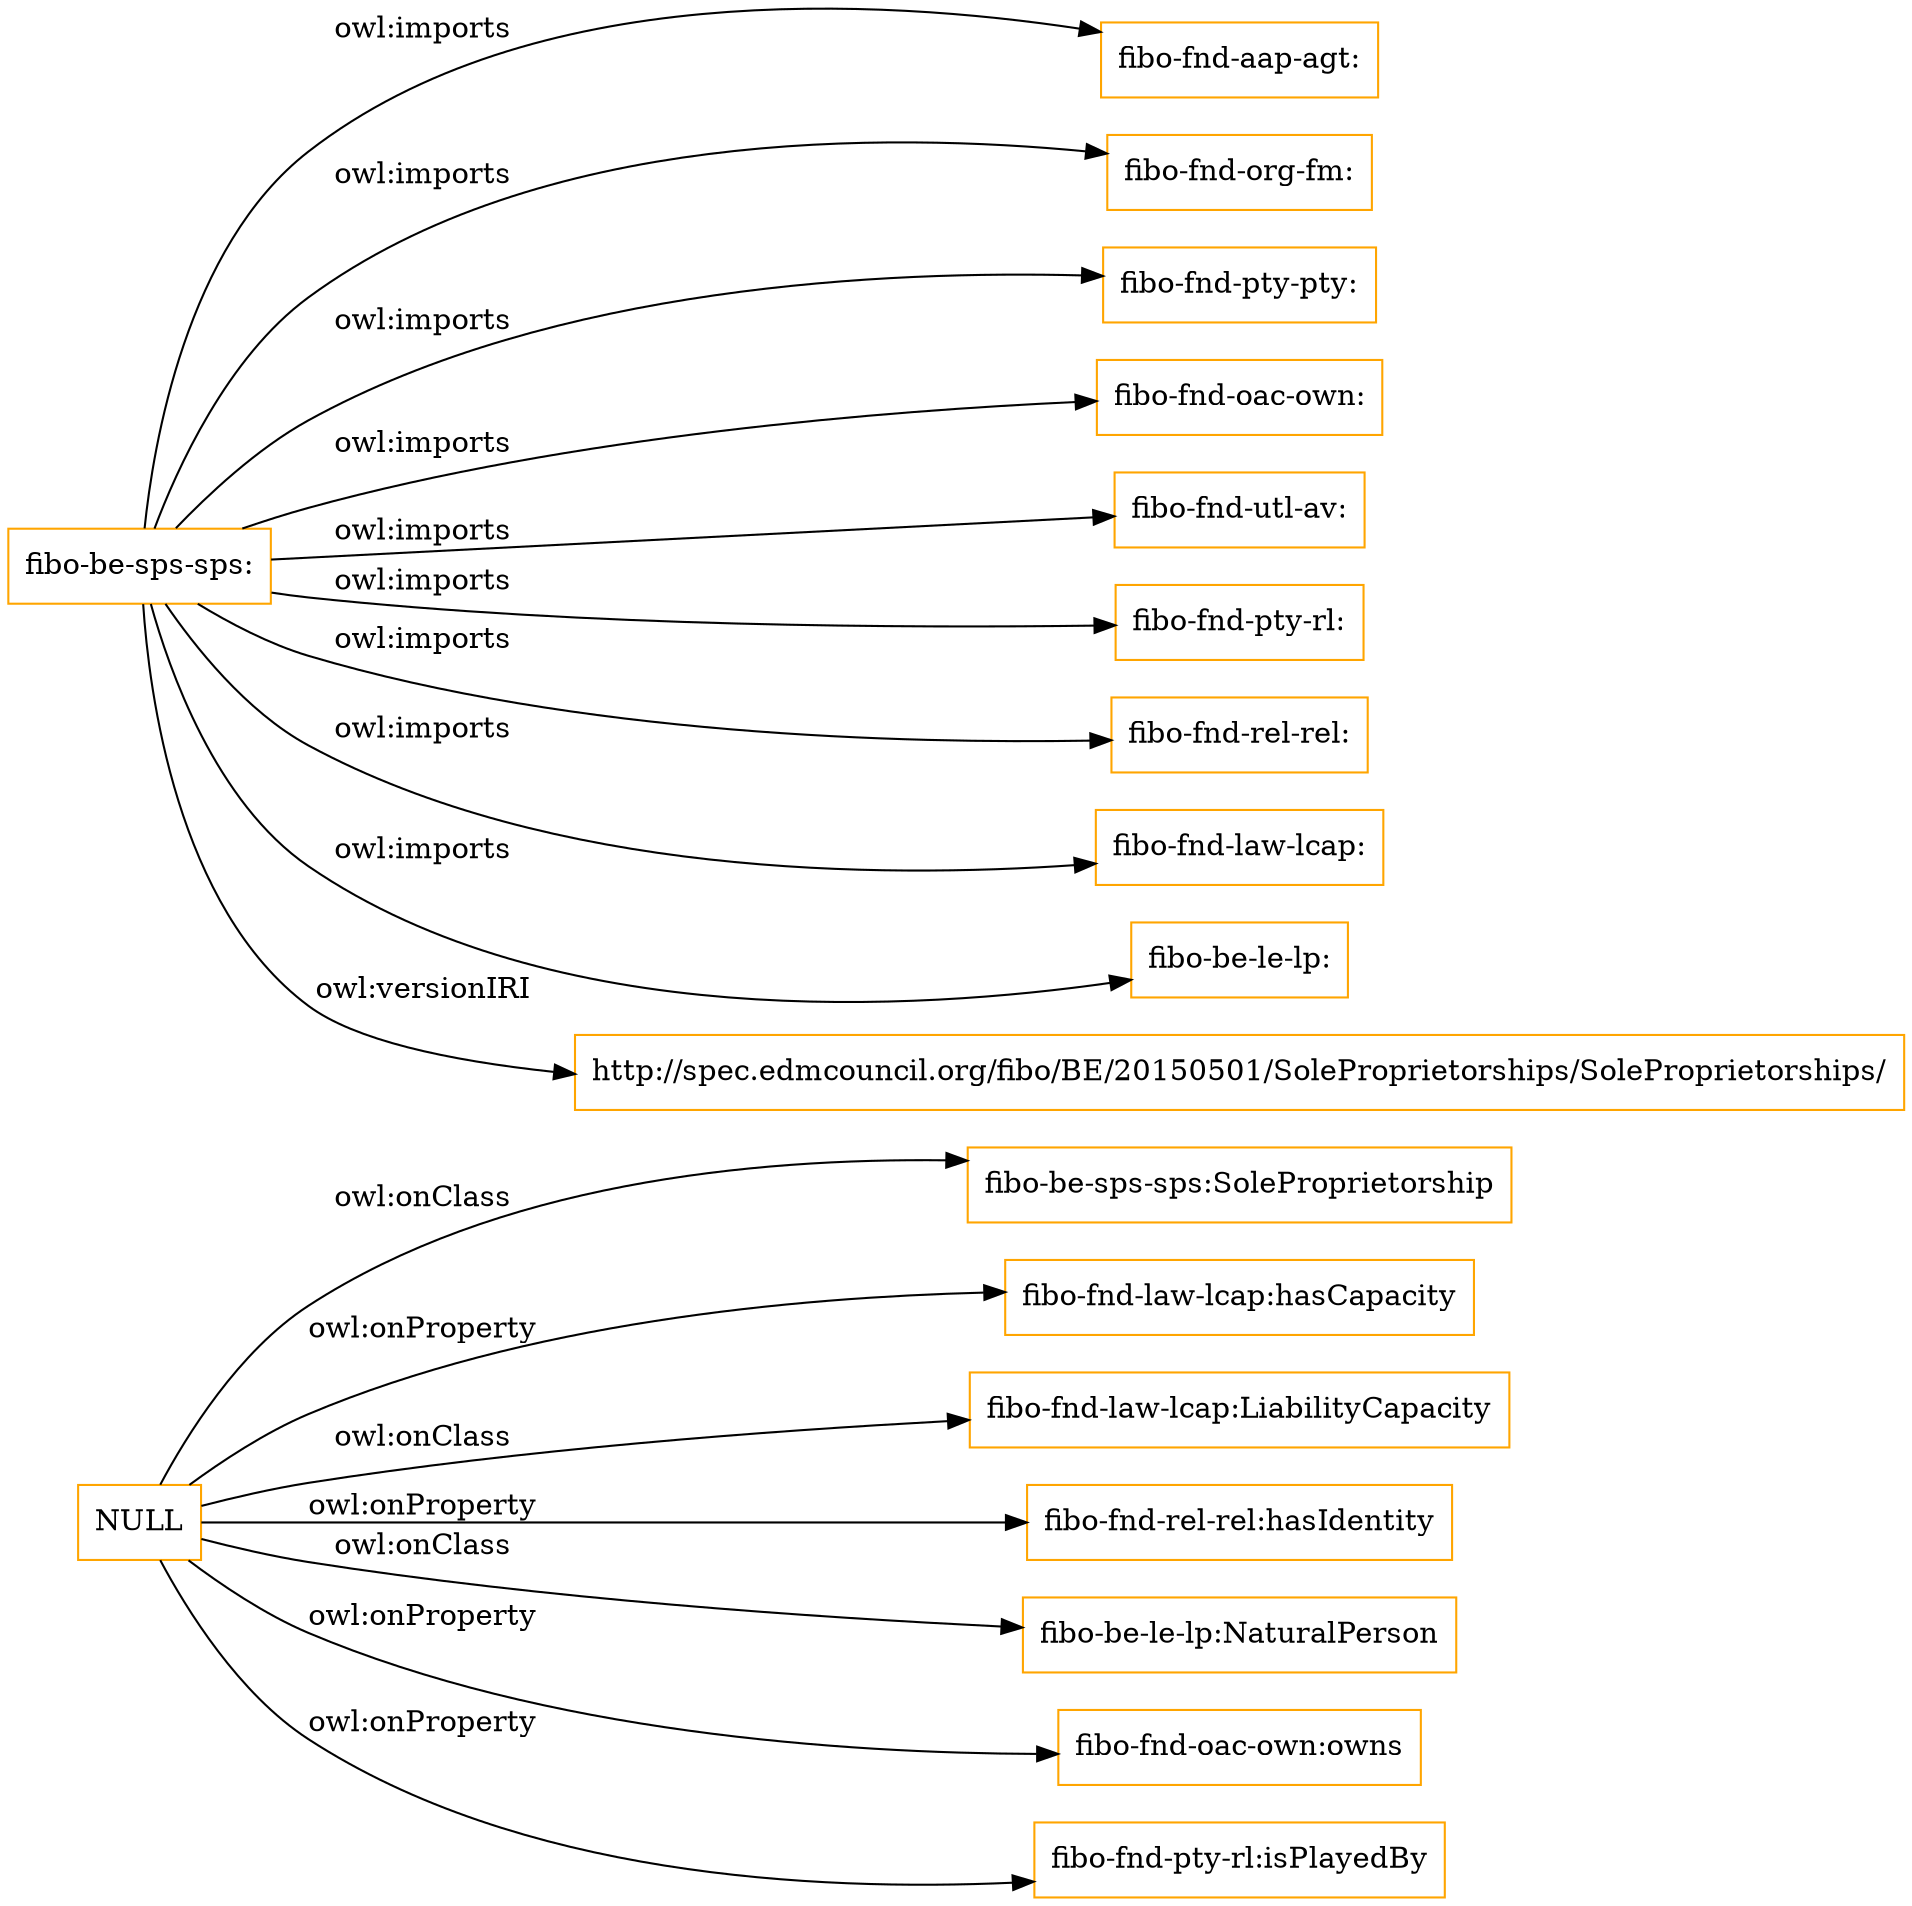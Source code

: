 digraph ar2dtool_diagram { 
rankdir=LR;
size="1501"
node [shape = rectangle, color="orange"]; "fibo-be-sps-sps:SoleProprietorship" ; /*classes style*/
	"fibo-be-sps-sps:" -> "fibo-fnd-aap-agt:" [ label = "owl:imports" ];
	"fibo-be-sps-sps:" -> "fibo-fnd-org-fm:" [ label = "owl:imports" ];
	"fibo-be-sps-sps:" -> "fibo-fnd-pty-pty:" [ label = "owl:imports" ];
	"fibo-be-sps-sps:" -> "fibo-fnd-oac-own:" [ label = "owl:imports" ];
	"fibo-be-sps-sps:" -> "fibo-fnd-utl-av:" [ label = "owl:imports" ];
	"fibo-be-sps-sps:" -> "fibo-fnd-pty-rl:" [ label = "owl:imports" ];
	"fibo-be-sps-sps:" -> "fibo-fnd-rel-rel:" [ label = "owl:imports" ];
	"fibo-be-sps-sps:" -> "fibo-fnd-law-lcap:" [ label = "owl:imports" ];
	"fibo-be-sps-sps:" -> "fibo-be-le-lp:" [ label = "owl:imports" ];
	"fibo-be-sps-sps:" -> "http://spec.edmcouncil.org/fibo/BE/20150501/SoleProprietorships/SoleProprietorships/" [ label = "owl:versionIRI" ];
	"NULL" -> "fibo-fnd-law-lcap:hasCapacity" [ label = "owl:onProperty" ];
	"NULL" -> "fibo-fnd-law-lcap:LiabilityCapacity" [ label = "owl:onClass" ];
	"NULL" -> "fibo-fnd-rel-rel:hasIdentity" [ label = "owl:onProperty" ];
	"NULL" -> "fibo-be-le-lp:NaturalPerson" [ label = "owl:onClass" ];
	"NULL" -> "fibo-fnd-oac-own:owns" [ label = "owl:onProperty" ];
	"NULL" -> "fibo-be-sps-sps:SoleProprietorship" [ label = "owl:onClass" ];
	"NULL" -> "fibo-fnd-pty-rl:isPlayedBy" [ label = "owl:onProperty" ];

}
